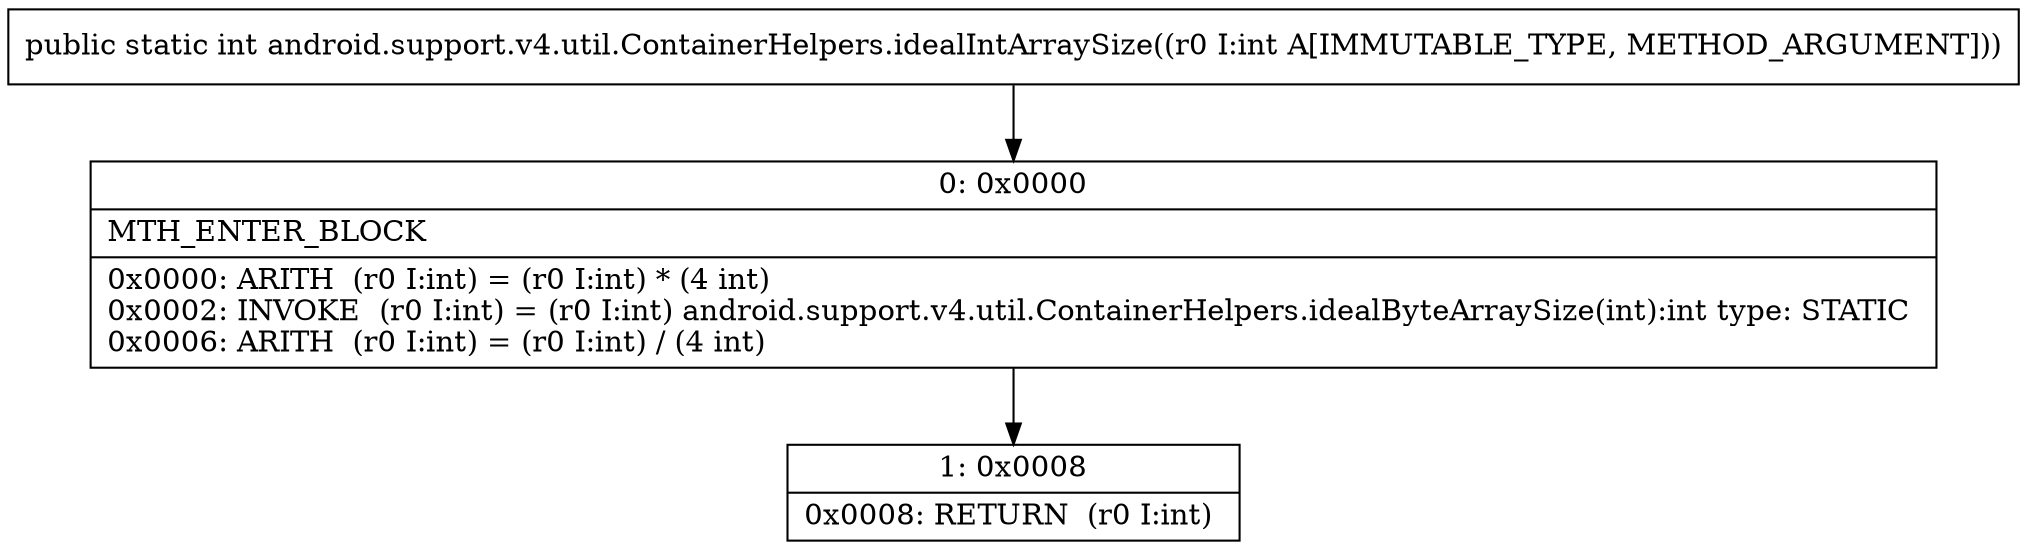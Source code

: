 digraph "CFG forandroid.support.v4.util.ContainerHelpers.idealIntArraySize(I)I" {
Node_0 [shape=record,label="{0\:\ 0x0000|MTH_ENTER_BLOCK\l|0x0000: ARITH  (r0 I:int) = (r0 I:int) * (4 int) \l0x0002: INVOKE  (r0 I:int) = (r0 I:int) android.support.v4.util.ContainerHelpers.idealByteArraySize(int):int type: STATIC \l0x0006: ARITH  (r0 I:int) = (r0 I:int) \/ (4 int) \l}"];
Node_1 [shape=record,label="{1\:\ 0x0008|0x0008: RETURN  (r0 I:int) \l}"];
MethodNode[shape=record,label="{public static int android.support.v4.util.ContainerHelpers.idealIntArraySize((r0 I:int A[IMMUTABLE_TYPE, METHOD_ARGUMENT])) }"];
MethodNode -> Node_0;
Node_0 -> Node_1;
}


